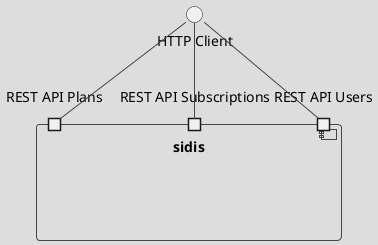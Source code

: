 @startuml
'https://plantuml.com/component-diagram

!theme toy

component "sidis" as sidis {
        portin "REST API Plans" as apiP
        portin "REST API Subscriptions" as apiS
        portin "REST API Users" as apiU
}

interface "HTTP Client" as HTTP




HTTP -- apiP
HTTP -- apiS
HTTP -- apiU


@enduml